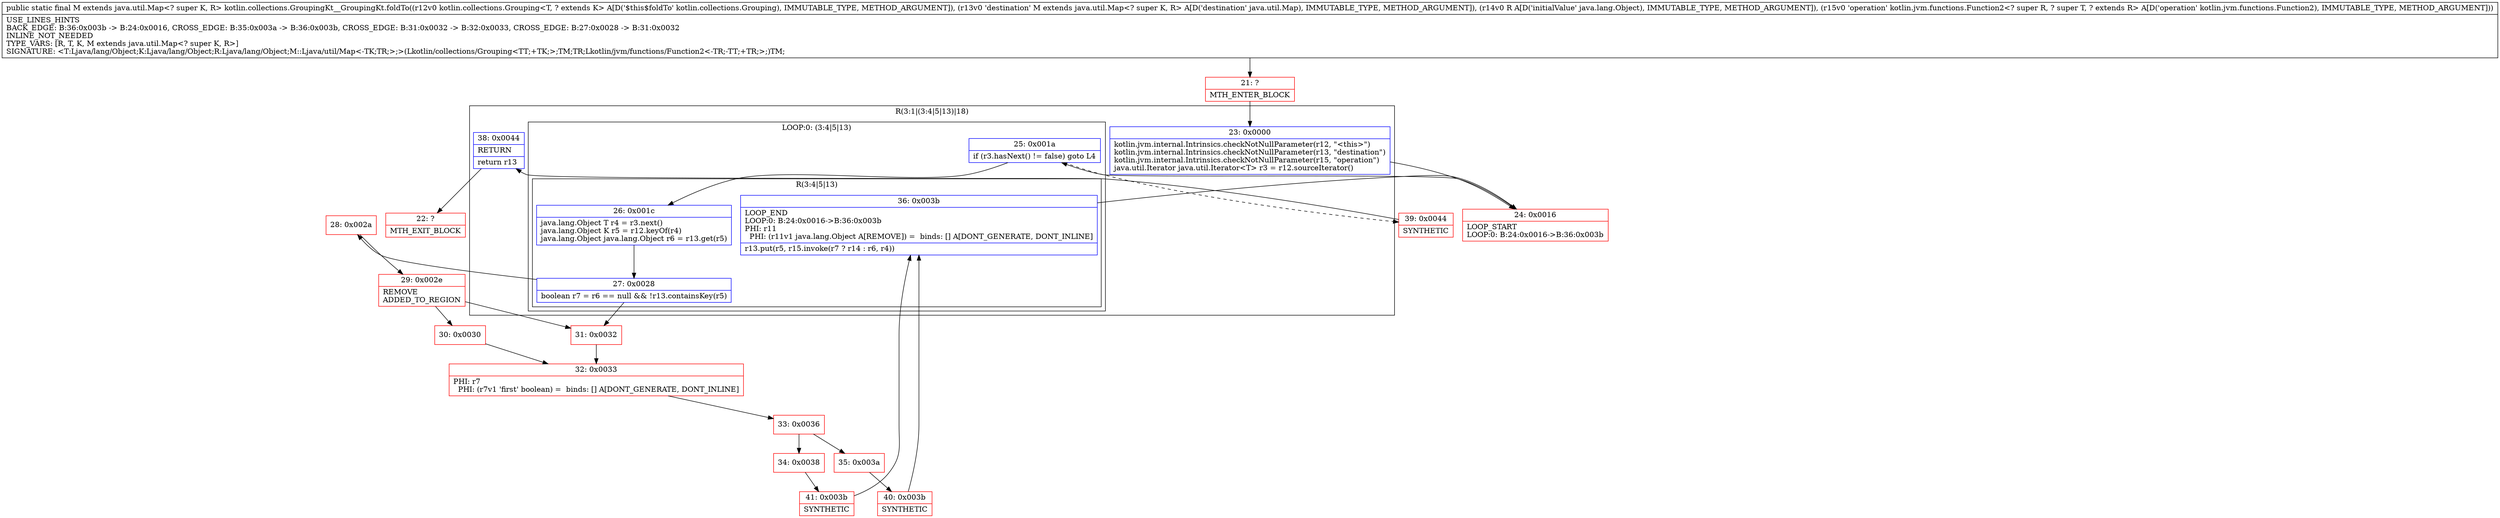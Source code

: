 digraph "CFG forkotlin.collections.GroupingKt__GroupingKt.foldTo(Lkotlin\/collections\/Grouping;Ljava\/util\/Map;Ljava\/lang\/Object;Lkotlin\/jvm\/functions\/Function2;)Ljava\/util\/Map;" {
subgraph cluster_Region_72362199 {
label = "R(3:1|(3:4|5|13)|18)";
node [shape=record,color=blue];
Node_23 [shape=record,label="{23\:\ 0x0000|kotlin.jvm.internal.Intrinsics.checkNotNullParameter(r12, \"\<this\>\")\lkotlin.jvm.internal.Intrinsics.checkNotNullParameter(r13, \"destination\")\lkotlin.jvm.internal.Intrinsics.checkNotNullParameter(r15, \"operation\")\ljava.util.Iterator java.util.Iterator\<T\> r3 = r12.sourceIterator()\l}"];
subgraph cluster_LoopRegion_1810669023 {
label = "LOOP:0: (3:4|5|13)";
node [shape=record,color=blue];
Node_25 [shape=record,label="{25\:\ 0x001a|if (r3.hasNext() != false) goto L4\l}"];
subgraph cluster_Region_1959032145 {
label = "R(3:4|5|13)";
node [shape=record,color=blue];
Node_26 [shape=record,label="{26\:\ 0x001c|java.lang.Object T r4 = r3.next()\ljava.lang.Object K r5 = r12.keyOf(r4)\ljava.lang.Object java.lang.Object r6 = r13.get(r5)\l}"];
Node_27 [shape=record,label="{27\:\ 0x0028|boolean r7 = r6 == null && !r13.containsKey(r5)\l}"];
Node_36 [shape=record,label="{36\:\ 0x003b|LOOP_END\lLOOP:0: B:24:0x0016\-\>B:36:0x003b\lPHI: r11 \l  PHI: (r11v1 java.lang.Object A[REMOVE]) =  binds: [] A[DONT_GENERATE, DONT_INLINE]\l|r13.put(r5, r15.invoke(r7 ? r14 : r6, r4))\l}"];
}
}
Node_38 [shape=record,label="{38\:\ 0x0044|RETURN\l|return r13\l}"];
}
Node_21 [shape=record,color=red,label="{21\:\ ?|MTH_ENTER_BLOCK\l}"];
Node_24 [shape=record,color=red,label="{24\:\ 0x0016|LOOP_START\lLOOP:0: B:24:0x0016\-\>B:36:0x003b\l}"];
Node_28 [shape=record,color=red,label="{28\:\ 0x002a}"];
Node_29 [shape=record,color=red,label="{29\:\ 0x002e|REMOVE\lADDED_TO_REGION\l}"];
Node_30 [shape=record,color=red,label="{30\:\ 0x0030}"];
Node_32 [shape=record,color=red,label="{32\:\ 0x0033|PHI: r7 \l  PHI: (r7v1 'first' boolean) =  binds: [] A[DONT_GENERATE, DONT_INLINE]\l}"];
Node_33 [shape=record,color=red,label="{33\:\ 0x0036}"];
Node_34 [shape=record,color=red,label="{34\:\ 0x0038}"];
Node_41 [shape=record,color=red,label="{41\:\ 0x003b|SYNTHETIC\l}"];
Node_35 [shape=record,color=red,label="{35\:\ 0x003a}"];
Node_40 [shape=record,color=red,label="{40\:\ 0x003b|SYNTHETIC\l}"];
Node_31 [shape=record,color=red,label="{31\:\ 0x0032}"];
Node_39 [shape=record,color=red,label="{39\:\ 0x0044|SYNTHETIC\l}"];
Node_22 [shape=record,color=red,label="{22\:\ ?|MTH_EXIT_BLOCK\l}"];
MethodNode[shape=record,label="{public static final M extends java.util.Map\<? super K, R\> kotlin.collections.GroupingKt__GroupingKt.foldTo((r12v0 kotlin.collections.Grouping\<T, ? extends K\> A[D('$this$foldTo' kotlin.collections.Grouping), IMMUTABLE_TYPE, METHOD_ARGUMENT]), (r13v0 'destination' M extends java.util.Map\<? super K, R\> A[D('destination' java.util.Map), IMMUTABLE_TYPE, METHOD_ARGUMENT]), (r14v0 R A[D('initialValue' java.lang.Object), IMMUTABLE_TYPE, METHOD_ARGUMENT]), (r15v0 'operation' kotlin.jvm.functions.Function2\<? super R, ? super T, ? extends R\> A[D('operation' kotlin.jvm.functions.Function2), IMMUTABLE_TYPE, METHOD_ARGUMENT]))  | USE_LINES_HINTS\lBACK_EDGE: B:36:0x003b \-\> B:24:0x0016, CROSS_EDGE: B:35:0x003a \-\> B:36:0x003b, CROSS_EDGE: B:31:0x0032 \-\> B:32:0x0033, CROSS_EDGE: B:27:0x0028 \-\> B:31:0x0032\lINLINE_NOT_NEEDED\lTYPE_VARS: [R, T, K, M extends java.util.Map\<? super K, R\>]\lSIGNATURE: \<T:Ljava\/lang\/Object;K:Ljava\/lang\/Object;R:Ljava\/lang\/Object;M::Ljava\/util\/Map\<\-TK;TR;\>;\>(Lkotlin\/collections\/Grouping\<TT;+TK;\>;TM;TR;Lkotlin\/jvm\/functions\/Function2\<\-TR;\-TT;+TR;\>;)TM;\l}"];
MethodNode -> Node_21;Node_23 -> Node_24;
Node_25 -> Node_26;
Node_25 -> Node_39[style=dashed];
Node_26 -> Node_27;
Node_27 -> Node_28;
Node_27 -> Node_31;
Node_36 -> Node_24;
Node_38 -> Node_22;
Node_21 -> Node_23;
Node_24 -> Node_25;
Node_28 -> Node_29;
Node_29 -> Node_30;
Node_29 -> Node_31;
Node_30 -> Node_32;
Node_32 -> Node_33;
Node_33 -> Node_34;
Node_33 -> Node_35;
Node_34 -> Node_41;
Node_41 -> Node_36;
Node_35 -> Node_40;
Node_40 -> Node_36;
Node_31 -> Node_32;
Node_39 -> Node_38;
}

